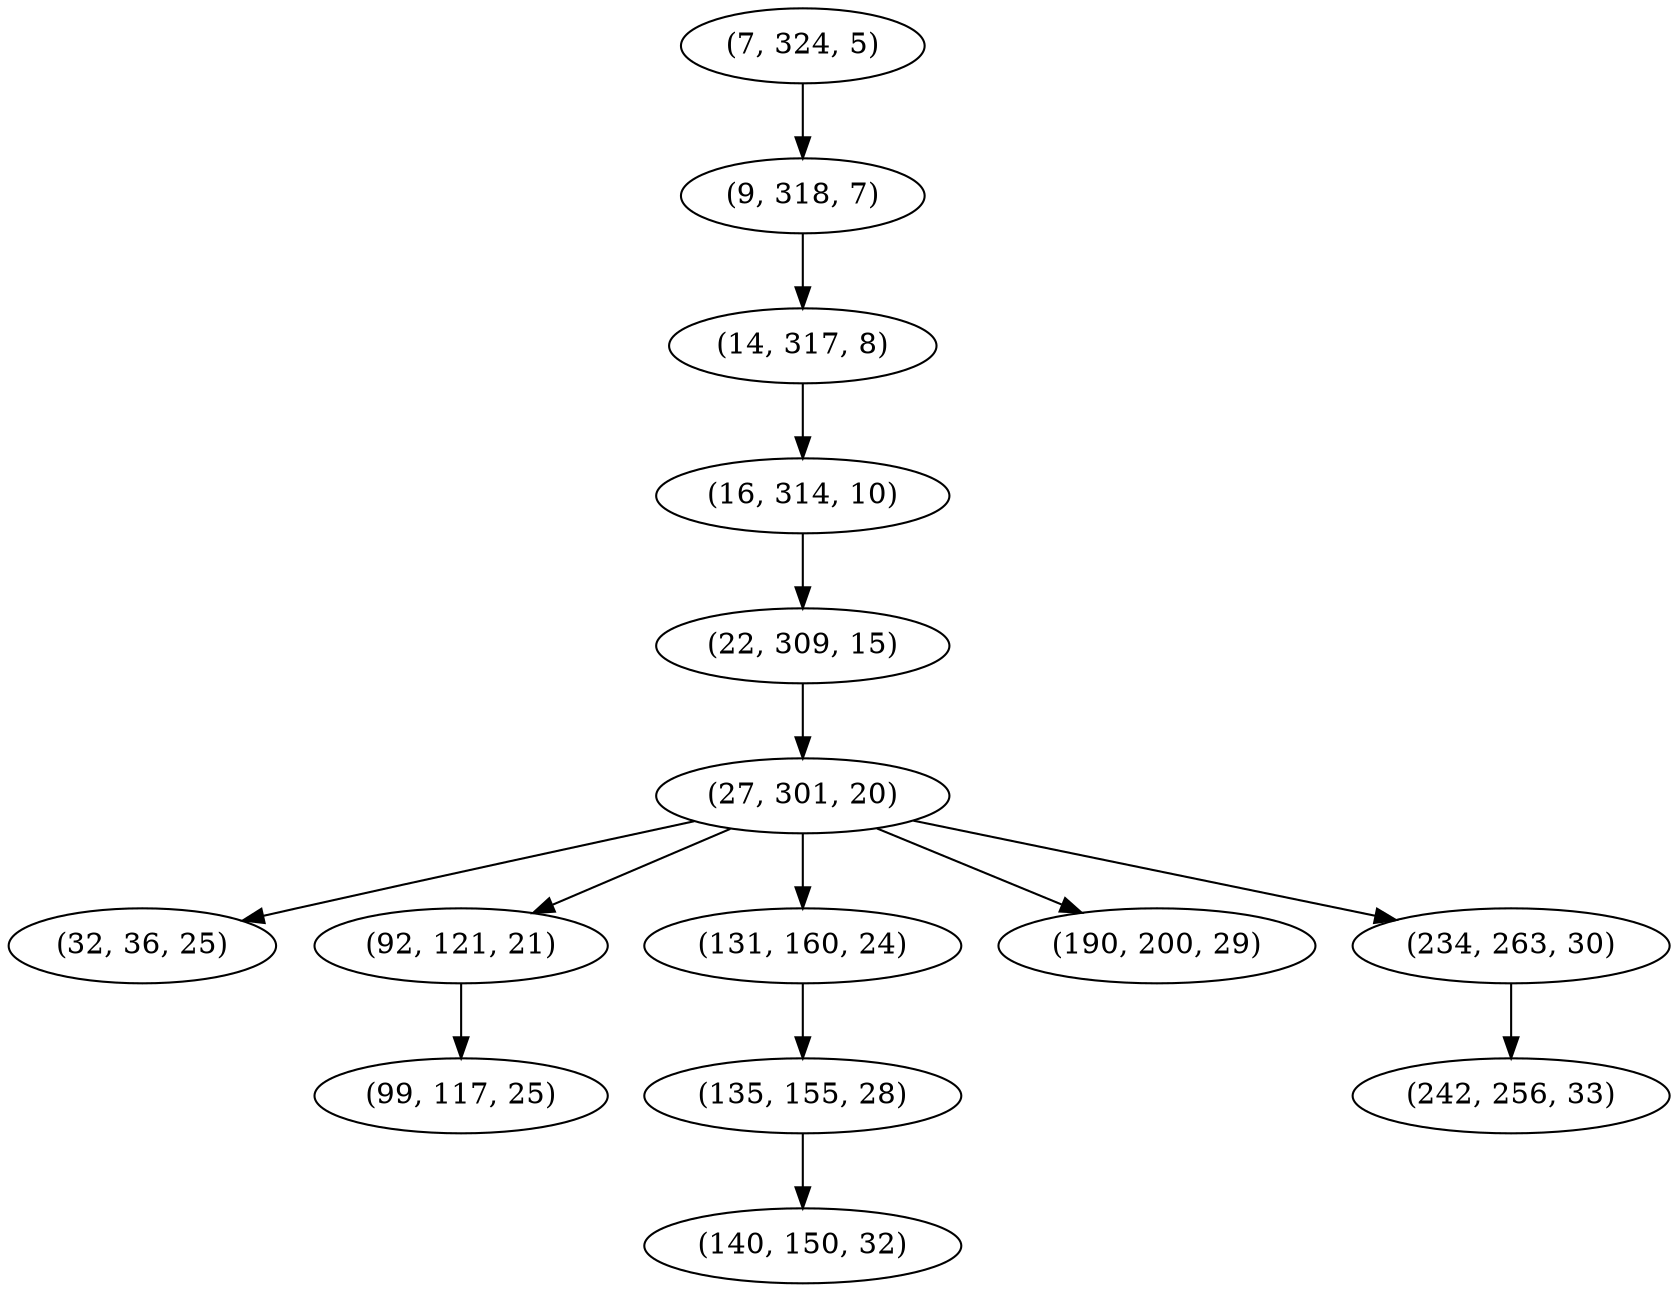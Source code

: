 digraph tree {
    "(7, 324, 5)";
    "(9, 318, 7)";
    "(14, 317, 8)";
    "(16, 314, 10)";
    "(22, 309, 15)";
    "(27, 301, 20)";
    "(32, 36, 25)";
    "(92, 121, 21)";
    "(99, 117, 25)";
    "(131, 160, 24)";
    "(135, 155, 28)";
    "(140, 150, 32)";
    "(190, 200, 29)";
    "(234, 263, 30)";
    "(242, 256, 33)";
    "(7, 324, 5)" -> "(9, 318, 7)";
    "(9, 318, 7)" -> "(14, 317, 8)";
    "(14, 317, 8)" -> "(16, 314, 10)";
    "(16, 314, 10)" -> "(22, 309, 15)";
    "(22, 309, 15)" -> "(27, 301, 20)";
    "(27, 301, 20)" -> "(32, 36, 25)";
    "(27, 301, 20)" -> "(92, 121, 21)";
    "(27, 301, 20)" -> "(131, 160, 24)";
    "(27, 301, 20)" -> "(190, 200, 29)";
    "(27, 301, 20)" -> "(234, 263, 30)";
    "(92, 121, 21)" -> "(99, 117, 25)";
    "(131, 160, 24)" -> "(135, 155, 28)";
    "(135, 155, 28)" -> "(140, 150, 32)";
    "(234, 263, 30)" -> "(242, 256, 33)";
}
